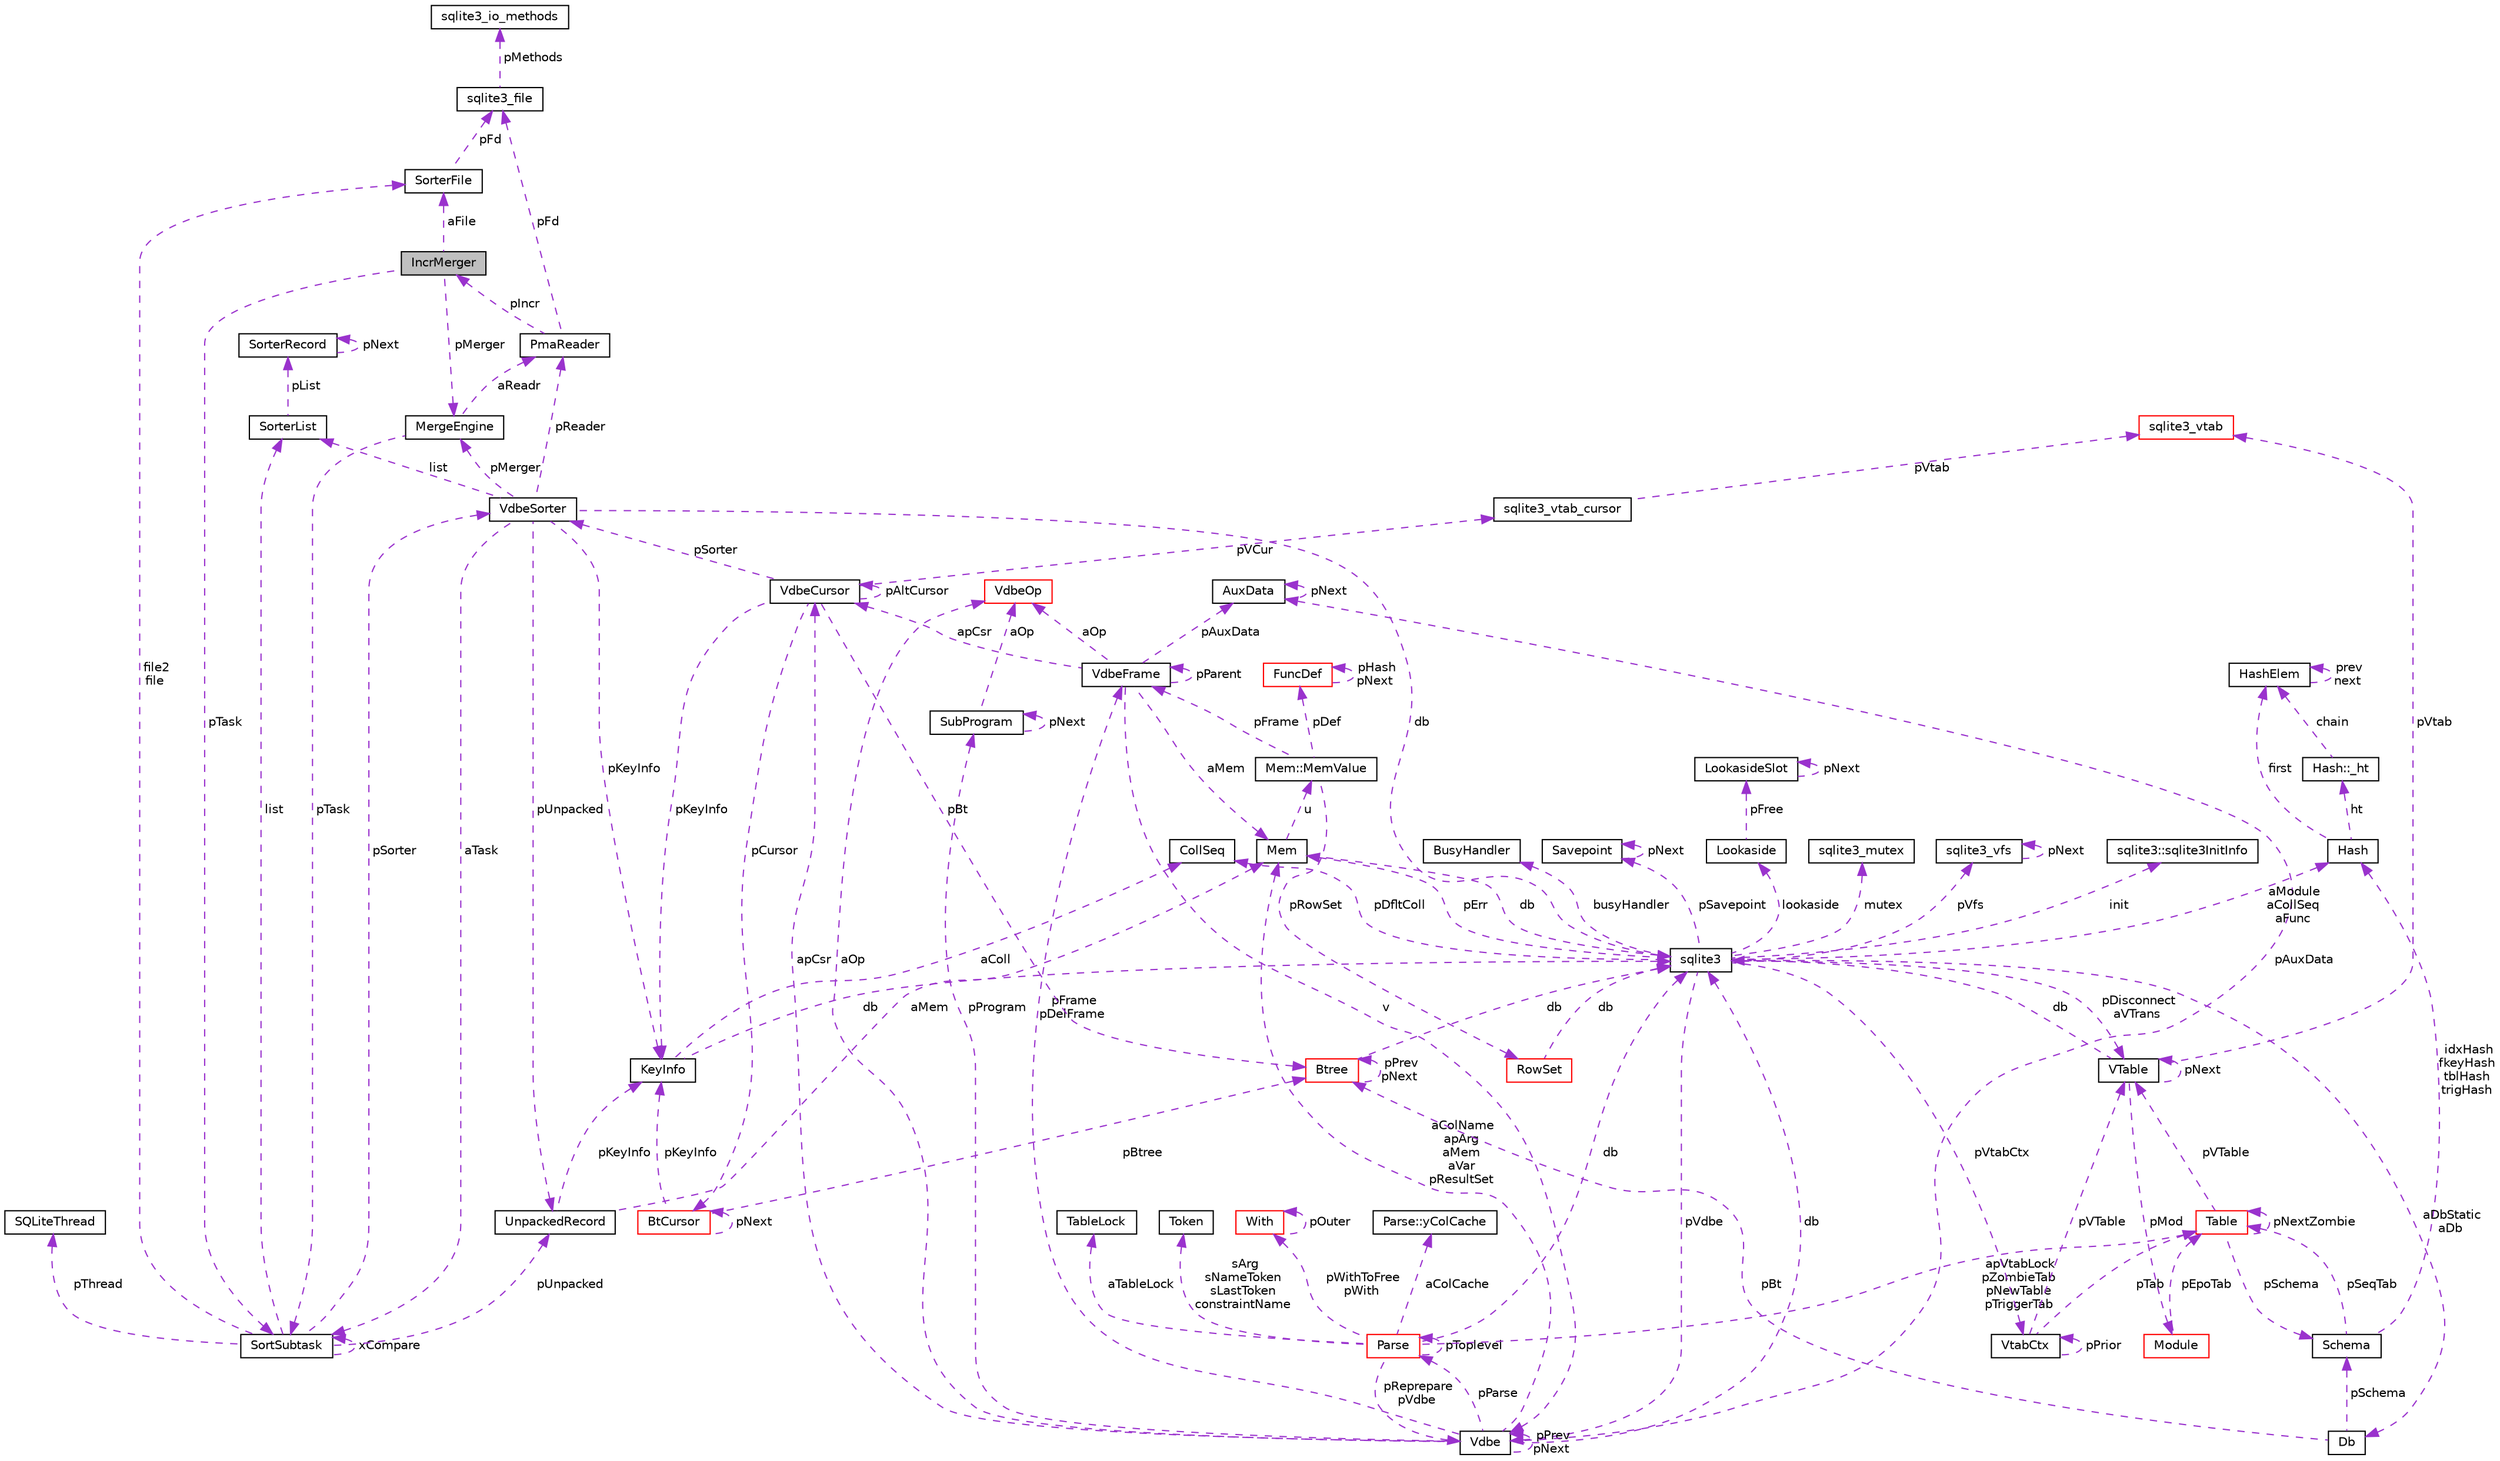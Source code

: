 digraph "IncrMerger"
{
  edge [fontname="Helvetica",fontsize="10",labelfontname="Helvetica",labelfontsize="10"];
  node [fontname="Helvetica",fontsize="10",shape=record];
  Node1 [label="IncrMerger",height=0.2,width=0.4,color="black", fillcolor="grey75", style="filled", fontcolor="black"];
  Node2 -> Node1 [dir="back",color="darkorchid3",fontsize="10",style="dashed",label=" pMerger" ,fontname="Helvetica"];
  Node2 [label="MergeEngine",height=0.2,width=0.4,color="black", fillcolor="white", style="filled",URL="$structMergeEngine.html"];
  Node3 -> Node2 [dir="back",color="darkorchid3",fontsize="10",style="dashed",label=" aReadr" ,fontname="Helvetica"];
  Node3 [label="PmaReader",height=0.2,width=0.4,color="black", fillcolor="white", style="filled",URL="$structPmaReader.html"];
  Node4 -> Node3 [dir="back",color="darkorchid3",fontsize="10",style="dashed",label=" pFd" ,fontname="Helvetica"];
  Node4 [label="sqlite3_file",height=0.2,width=0.4,color="black", fillcolor="white", style="filled",URL="$structsqlite3__file.html"];
  Node5 -> Node4 [dir="back",color="darkorchid3",fontsize="10",style="dashed",label=" pMethods" ,fontname="Helvetica"];
  Node5 [label="sqlite3_io_methods",height=0.2,width=0.4,color="black", fillcolor="white", style="filled",URL="$structsqlite3__io__methods.html"];
  Node1 -> Node3 [dir="back",color="darkorchid3",fontsize="10",style="dashed",label=" pIncr" ,fontname="Helvetica"];
  Node6 -> Node2 [dir="back",color="darkorchid3",fontsize="10",style="dashed",label=" pTask" ,fontname="Helvetica"];
  Node6 [label="SortSubtask",height=0.2,width=0.4,color="black", fillcolor="white", style="filled",URL="$structSortSubtask.html"];
  Node7 -> Node6 [dir="back",color="darkorchid3",fontsize="10",style="dashed",label=" list" ,fontname="Helvetica"];
  Node7 [label="SorterList",height=0.2,width=0.4,color="black", fillcolor="white", style="filled",URL="$structSorterList.html"];
  Node8 -> Node7 [dir="back",color="darkorchid3",fontsize="10",style="dashed",label=" pList" ,fontname="Helvetica"];
  Node8 [label="SorterRecord",height=0.2,width=0.4,color="black", fillcolor="white", style="filled",URL="$structSorterRecord.html"];
  Node8 -> Node8 [dir="back",color="darkorchid3",fontsize="10",style="dashed",label=" pNext" ,fontname="Helvetica"];
  Node9 -> Node6 [dir="back",color="darkorchid3",fontsize="10",style="dashed",label=" pSorter" ,fontname="Helvetica"];
  Node9 [label="VdbeSorter",height=0.2,width=0.4,color="black", fillcolor="white", style="filled",URL="$structVdbeSorter.html"];
  Node7 -> Node9 [dir="back",color="darkorchid3",fontsize="10",style="dashed",label=" list" ,fontname="Helvetica"];
  Node10 -> Node9 [dir="back",color="darkorchid3",fontsize="10",style="dashed",label=" db" ,fontname="Helvetica"];
  Node10 [label="sqlite3",height=0.2,width=0.4,color="black", fillcolor="white", style="filled",URL="$structsqlite3.html"];
  Node11 -> Node10 [dir="back",color="darkorchid3",fontsize="10",style="dashed",label=" pErr" ,fontname="Helvetica"];
  Node11 [label="Mem",height=0.2,width=0.4,color="black", fillcolor="white", style="filled",URL="$structMem.html"];
  Node12 -> Node11 [dir="back",color="darkorchid3",fontsize="10",style="dashed",label=" u" ,fontname="Helvetica"];
  Node12 [label="Mem::MemValue",height=0.2,width=0.4,color="black", fillcolor="white", style="filled",URL="$unionMem_1_1MemValue.html"];
  Node13 -> Node12 [dir="back",color="darkorchid3",fontsize="10",style="dashed",label=" pFrame" ,fontname="Helvetica"];
  Node13 [label="VdbeFrame",height=0.2,width=0.4,color="black", fillcolor="white", style="filled",URL="$structVdbeFrame.html"];
  Node11 -> Node13 [dir="back",color="darkorchid3",fontsize="10",style="dashed",label=" aMem" ,fontname="Helvetica"];
  Node14 -> Node13 [dir="back",color="darkorchid3",fontsize="10",style="dashed",label=" v" ,fontname="Helvetica"];
  Node14 [label="Vdbe",height=0.2,width=0.4,color="black", fillcolor="white", style="filled",URL="$structVdbe.html"];
  Node11 -> Node14 [dir="back",color="darkorchid3",fontsize="10",style="dashed",label=" aColName\napArg\naMem\naVar\npResultSet" ,fontname="Helvetica"];
  Node14 -> Node14 [dir="back",color="darkorchid3",fontsize="10",style="dashed",label=" pPrev\npNext" ,fontname="Helvetica"];
  Node10 -> Node14 [dir="back",color="darkorchid3",fontsize="10",style="dashed",label=" db" ,fontname="Helvetica"];
  Node13 -> Node14 [dir="back",color="darkorchid3",fontsize="10",style="dashed",label=" pFrame\npDelFrame" ,fontname="Helvetica"];
  Node15 -> Node14 [dir="back",color="darkorchid3",fontsize="10",style="dashed",label=" pAuxData" ,fontname="Helvetica"];
  Node15 [label="AuxData",height=0.2,width=0.4,color="black", fillcolor="white", style="filled",URL="$structAuxData.html"];
  Node15 -> Node15 [dir="back",color="darkorchid3",fontsize="10",style="dashed",label=" pNext" ,fontname="Helvetica"];
  Node16 -> Node14 [dir="back",color="darkorchid3",fontsize="10",style="dashed",label=" pProgram" ,fontname="Helvetica"];
  Node16 [label="SubProgram",height=0.2,width=0.4,color="black", fillcolor="white", style="filled",URL="$structSubProgram.html"];
  Node16 -> Node16 [dir="back",color="darkorchid3",fontsize="10",style="dashed",label=" pNext" ,fontname="Helvetica"];
  Node17 -> Node16 [dir="back",color="darkorchid3",fontsize="10",style="dashed",label=" aOp" ,fontname="Helvetica"];
  Node17 [label="VdbeOp",height=0.2,width=0.4,color="red", fillcolor="white", style="filled",URL="$structVdbeOp.html"];
  Node18 -> Node14 [dir="back",color="darkorchid3",fontsize="10",style="dashed",label=" apCsr" ,fontname="Helvetica"];
  Node18 [label="VdbeCursor",height=0.2,width=0.4,color="black", fillcolor="white", style="filled",URL="$structVdbeCursor.html"];
  Node19 -> Node18 [dir="back",color="darkorchid3",fontsize="10",style="dashed",label=" pCursor" ,fontname="Helvetica"];
  Node19 [label="BtCursor",height=0.2,width=0.4,color="red", fillcolor="white", style="filled",URL="$structBtCursor.html"];
  Node19 -> Node19 [dir="back",color="darkorchid3",fontsize="10",style="dashed",label=" pNext" ,fontname="Helvetica"];
  Node20 -> Node19 [dir="back",color="darkorchid3",fontsize="10",style="dashed",label=" pKeyInfo" ,fontname="Helvetica"];
  Node20 [label="KeyInfo",height=0.2,width=0.4,color="black", fillcolor="white", style="filled",URL="$structKeyInfo.html"];
  Node10 -> Node20 [dir="back",color="darkorchid3",fontsize="10",style="dashed",label=" db" ,fontname="Helvetica"];
  Node21 -> Node20 [dir="back",color="darkorchid3",fontsize="10",style="dashed",label=" aColl" ,fontname="Helvetica"];
  Node21 [label="CollSeq",height=0.2,width=0.4,color="black", fillcolor="white", style="filled",URL="$structCollSeq.html"];
  Node22 -> Node19 [dir="back",color="darkorchid3",fontsize="10",style="dashed",label=" pBtree" ,fontname="Helvetica"];
  Node22 [label="Btree",height=0.2,width=0.4,color="red", fillcolor="white", style="filled",URL="$structBtree.html"];
  Node10 -> Node22 [dir="back",color="darkorchid3",fontsize="10",style="dashed",label=" db" ,fontname="Helvetica"];
  Node22 -> Node22 [dir="back",color="darkorchid3",fontsize="10",style="dashed",label=" pPrev\npNext" ,fontname="Helvetica"];
  Node23 -> Node18 [dir="back",color="darkorchid3",fontsize="10",style="dashed",label=" pVCur" ,fontname="Helvetica"];
  Node23 [label="sqlite3_vtab_cursor",height=0.2,width=0.4,color="black", fillcolor="white", style="filled",URL="$structsqlite3__vtab__cursor.html"];
  Node24 -> Node23 [dir="back",color="darkorchid3",fontsize="10",style="dashed",label=" pVtab" ,fontname="Helvetica"];
  Node24 [label="sqlite3_vtab",height=0.2,width=0.4,color="red", fillcolor="white", style="filled",URL="$structsqlite3__vtab.html"];
  Node18 -> Node18 [dir="back",color="darkorchid3",fontsize="10",style="dashed",label=" pAltCursor" ,fontname="Helvetica"];
  Node20 -> Node18 [dir="back",color="darkorchid3",fontsize="10",style="dashed",label=" pKeyInfo" ,fontname="Helvetica"];
  Node22 -> Node18 [dir="back",color="darkorchid3",fontsize="10",style="dashed",label=" pBt" ,fontname="Helvetica"];
  Node9 -> Node18 [dir="back",color="darkorchid3",fontsize="10",style="dashed",label=" pSorter" ,fontname="Helvetica"];
  Node25 -> Node14 [dir="back",color="darkorchid3",fontsize="10",style="dashed",label=" pParse" ,fontname="Helvetica"];
  Node25 [label="Parse",height=0.2,width=0.4,color="red", fillcolor="white", style="filled",URL="$structParse.html"];
  Node14 -> Node25 [dir="back",color="darkorchid3",fontsize="10",style="dashed",label=" pReprepare\npVdbe" ,fontname="Helvetica"];
  Node10 -> Node25 [dir="back",color="darkorchid3",fontsize="10",style="dashed",label=" db" ,fontname="Helvetica"];
  Node26 -> Node25 [dir="back",color="darkorchid3",fontsize="10",style="dashed",label=" aTableLock" ,fontname="Helvetica"];
  Node26 [label="TableLock",height=0.2,width=0.4,color="black", fillcolor="white", style="filled",URL="$structTableLock.html"];
  Node27 -> Node25 [dir="back",color="darkorchid3",fontsize="10",style="dashed",label=" sArg\nsNameToken\nsLastToken\nconstraintName" ,fontname="Helvetica"];
  Node27 [label="Token",height=0.2,width=0.4,color="black", fillcolor="white", style="filled",URL="$structToken.html"];
  Node28 -> Node25 [dir="back",color="darkorchid3",fontsize="10",style="dashed",label=" pWithToFree\npWith" ,fontname="Helvetica"];
  Node28 [label="With",height=0.2,width=0.4,color="red", fillcolor="white", style="filled",URL="$structWith.html"];
  Node28 -> Node28 [dir="back",color="darkorchid3",fontsize="10",style="dashed",label=" pOuter" ,fontname="Helvetica"];
  Node29 -> Node25 [dir="back",color="darkorchid3",fontsize="10",style="dashed",label=" aColCache" ,fontname="Helvetica"];
  Node29 [label="Parse::yColCache",height=0.2,width=0.4,color="black", fillcolor="white", style="filled",URL="$structParse_1_1yColCache.html"];
  Node30 -> Node25 [dir="back",color="darkorchid3",fontsize="10",style="dashed",label=" apVtabLock\npZombieTab\npNewTable\npTriggerTab" ,fontname="Helvetica"];
  Node30 [label="Table",height=0.2,width=0.4,color="red", fillcolor="white", style="filled",URL="$structTable.html"];
  Node31 -> Node30 [dir="back",color="darkorchid3",fontsize="10",style="dashed",label=" pSchema" ,fontname="Helvetica"];
  Node31 [label="Schema",height=0.2,width=0.4,color="black", fillcolor="white", style="filled",URL="$structSchema.html"];
  Node30 -> Node31 [dir="back",color="darkorchid3",fontsize="10",style="dashed",label=" pSeqTab" ,fontname="Helvetica"];
  Node32 -> Node31 [dir="back",color="darkorchid3",fontsize="10",style="dashed",label=" idxHash\nfkeyHash\ntblHash\ntrigHash" ,fontname="Helvetica"];
  Node32 [label="Hash",height=0.2,width=0.4,color="black", fillcolor="white", style="filled",URL="$structHash.html"];
  Node33 -> Node32 [dir="back",color="darkorchid3",fontsize="10",style="dashed",label=" ht" ,fontname="Helvetica"];
  Node33 [label="Hash::_ht",height=0.2,width=0.4,color="black", fillcolor="white", style="filled",URL="$structHash_1_1__ht.html"];
  Node34 -> Node33 [dir="back",color="darkorchid3",fontsize="10",style="dashed",label=" chain" ,fontname="Helvetica"];
  Node34 [label="HashElem",height=0.2,width=0.4,color="black", fillcolor="white", style="filled",URL="$structHashElem.html"];
  Node34 -> Node34 [dir="back",color="darkorchid3",fontsize="10",style="dashed",label=" prev\nnext" ,fontname="Helvetica"];
  Node34 -> Node32 [dir="back",color="darkorchid3",fontsize="10",style="dashed",label=" first" ,fontname="Helvetica"];
  Node35 -> Node30 [dir="back",color="darkorchid3",fontsize="10",style="dashed",label=" pVTable" ,fontname="Helvetica"];
  Node35 [label="VTable",height=0.2,width=0.4,color="black", fillcolor="white", style="filled",URL="$structVTable.html"];
  Node10 -> Node35 [dir="back",color="darkorchid3",fontsize="10",style="dashed",label=" db" ,fontname="Helvetica"];
  Node35 -> Node35 [dir="back",color="darkorchid3",fontsize="10",style="dashed",label=" pNext" ,fontname="Helvetica"];
  Node36 -> Node35 [dir="back",color="darkorchid3",fontsize="10",style="dashed",label=" pMod" ,fontname="Helvetica"];
  Node36 [label="Module",height=0.2,width=0.4,color="red", fillcolor="white", style="filled",URL="$structModule.html"];
  Node30 -> Node36 [dir="back",color="darkorchid3",fontsize="10",style="dashed",label=" pEpoTab" ,fontname="Helvetica"];
  Node24 -> Node35 [dir="back",color="darkorchid3",fontsize="10",style="dashed",label=" pVtab" ,fontname="Helvetica"];
  Node30 -> Node30 [dir="back",color="darkorchid3",fontsize="10",style="dashed",label=" pNextZombie" ,fontname="Helvetica"];
  Node25 -> Node25 [dir="back",color="darkorchid3",fontsize="10",style="dashed",label=" pToplevel" ,fontname="Helvetica"];
  Node17 -> Node14 [dir="back",color="darkorchid3",fontsize="10",style="dashed",label=" aOp" ,fontname="Helvetica"];
  Node13 -> Node13 [dir="back",color="darkorchid3",fontsize="10",style="dashed",label=" pParent" ,fontname="Helvetica"];
  Node15 -> Node13 [dir="back",color="darkorchid3",fontsize="10",style="dashed",label=" pAuxData" ,fontname="Helvetica"];
  Node18 -> Node13 [dir="back",color="darkorchid3",fontsize="10",style="dashed",label=" apCsr" ,fontname="Helvetica"];
  Node17 -> Node13 [dir="back",color="darkorchid3",fontsize="10",style="dashed",label=" aOp" ,fontname="Helvetica"];
  Node37 -> Node12 [dir="back",color="darkorchid3",fontsize="10",style="dashed",label=" pRowSet" ,fontname="Helvetica"];
  Node37 [label="RowSet",height=0.2,width=0.4,color="red", fillcolor="white", style="filled",URL="$structRowSet.html"];
  Node10 -> Node37 [dir="back",color="darkorchid3",fontsize="10",style="dashed",label=" db" ,fontname="Helvetica"];
  Node38 -> Node12 [dir="back",color="darkorchid3",fontsize="10",style="dashed",label=" pDef" ,fontname="Helvetica"];
  Node38 [label="FuncDef",height=0.2,width=0.4,color="red", fillcolor="white", style="filled",URL="$structFuncDef.html"];
  Node38 -> Node38 [dir="back",color="darkorchid3",fontsize="10",style="dashed",label=" pHash\npNext" ,fontname="Helvetica"];
  Node10 -> Node11 [dir="back",color="darkorchid3",fontsize="10",style="dashed",label=" db" ,fontname="Helvetica"];
  Node14 -> Node10 [dir="back",color="darkorchid3",fontsize="10",style="dashed",label=" pVdbe" ,fontname="Helvetica"];
  Node39 -> Node10 [dir="back",color="darkorchid3",fontsize="10",style="dashed",label=" pSavepoint" ,fontname="Helvetica"];
  Node39 [label="Savepoint",height=0.2,width=0.4,color="black", fillcolor="white", style="filled",URL="$structSavepoint.html"];
  Node39 -> Node39 [dir="back",color="darkorchid3",fontsize="10",style="dashed",label=" pNext" ,fontname="Helvetica"];
  Node40 -> Node10 [dir="back",color="darkorchid3",fontsize="10",style="dashed",label=" lookaside" ,fontname="Helvetica"];
  Node40 [label="Lookaside",height=0.2,width=0.4,color="black", fillcolor="white", style="filled",URL="$structLookaside.html"];
  Node41 -> Node40 [dir="back",color="darkorchid3",fontsize="10",style="dashed",label=" pFree" ,fontname="Helvetica"];
  Node41 [label="LookasideSlot",height=0.2,width=0.4,color="black", fillcolor="white", style="filled",URL="$structLookasideSlot.html"];
  Node41 -> Node41 [dir="back",color="darkorchid3",fontsize="10",style="dashed",label=" pNext" ,fontname="Helvetica"];
  Node42 -> Node10 [dir="back",color="darkorchid3",fontsize="10",style="dashed",label=" mutex" ,fontname="Helvetica"];
  Node42 [label="sqlite3_mutex",height=0.2,width=0.4,color="black", fillcolor="white", style="filled",URL="$structsqlite3__mutex.html"];
  Node43 -> Node10 [dir="back",color="darkorchid3",fontsize="10",style="dashed",label=" pVfs" ,fontname="Helvetica"];
  Node43 [label="sqlite3_vfs",height=0.2,width=0.4,color="black", fillcolor="white", style="filled",URL="$structsqlite3__vfs.html"];
  Node43 -> Node43 [dir="back",color="darkorchid3",fontsize="10",style="dashed",label=" pNext" ,fontname="Helvetica"];
  Node44 -> Node10 [dir="back",color="darkorchid3",fontsize="10",style="dashed",label=" init" ,fontname="Helvetica"];
  Node44 [label="sqlite3::sqlite3InitInfo",height=0.2,width=0.4,color="black", fillcolor="white", style="filled",URL="$structsqlite3_1_1sqlite3InitInfo.html"];
  Node45 -> Node10 [dir="back",color="darkorchid3",fontsize="10",style="dashed",label=" busyHandler" ,fontname="Helvetica"];
  Node45 [label="BusyHandler",height=0.2,width=0.4,color="black", fillcolor="white", style="filled",URL="$structBusyHandler.html"];
  Node46 -> Node10 [dir="back",color="darkorchid3",fontsize="10",style="dashed",label=" pVtabCtx" ,fontname="Helvetica"];
  Node46 [label="VtabCtx",height=0.2,width=0.4,color="black", fillcolor="white", style="filled",URL="$structVtabCtx.html"];
  Node46 -> Node46 [dir="back",color="darkorchid3",fontsize="10",style="dashed",label=" pPrior" ,fontname="Helvetica"];
  Node35 -> Node46 [dir="back",color="darkorchid3",fontsize="10",style="dashed",label=" pVTable" ,fontname="Helvetica"];
  Node30 -> Node46 [dir="back",color="darkorchid3",fontsize="10",style="dashed",label=" pTab" ,fontname="Helvetica"];
  Node21 -> Node10 [dir="back",color="darkorchid3",fontsize="10",style="dashed",label=" pDfltColl" ,fontname="Helvetica"];
  Node35 -> Node10 [dir="back",color="darkorchid3",fontsize="10",style="dashed",label=" pDisconnect\naVTrans" ,fontname="Helvetica"];
  Node47 -> Node10 [dir="back",color="darkorchid3",fontsize="10",style="dashed",label=" aDbStatic\naDb" ,fontname="Helvetica"];
  Node47 [label="Db",height=0.2,width=0.4,color="black", fillcolor="white", style="filled",URL="$structDb.html"];
  Node31 -> Node47 [dir="back",color="darkorchid3",fontsize="10",style="dashed",label=" pSchema" ,fontname="Helvetica"];
  Node22 -> Node47 [dir="back",color="darkorchid3",fontsize="10",style="dashed",label=" pBt" ,fontname="Helvetica"];
  Node32 -> Node10 [dir="back",color="darkorchid3",fontsize="10",style="dashed",label=" aModule\naCollSeq\naFunc" ,fontname="Helvetica"];
  Node2 -> Node9 [dir="back",color="darkorchid3",fontsize="10",style="dashed",label=" pMerger" ,fontname="Helvetica"];
  Node3 -> Node9 [dir="back",color="darkorchid3",fontsize="10",style="dashed",label=" pReader" ,fontname="Helvetica"];
  Node20 -> Node9 [dir="back",color="darkorchid3",fontsize="10",style="dashed",label=" pKeyInfo" ,fontname="Helvetica"];
  Node48 -> Node9 [dir="back",color="darkorchid3",fontsize="10",style="dashed",label=" pUnpacked" ,fontname="Helvetica"];
  Node48 [label="UnpackedRecord",height=0.2,width=0.4,color="black", fillcolor="white", style="filled",URL="$structUnpackedRecord.html"];
  Node11 -> Node48 [dir="back",color="darkorchid3",fontsize="10",style="dashed",label=" aMem" ,fontname="Helvetica"];
  Node20 -> Node48 [dir="back",color="darkorchid3",fontsize="10",style="dashed",label=" pKeyInfo" ,fontname="Helvetica"];
  Node6 -> Node9 [dir="back",color="darkorchid3",fontsize="10",style="dashed",label=" aTask" ,fontname="Helvetica"];
  Node49 -> Node6 [dir="back",color="darkorchid3",fontsize="10",style="dashed",label=" pThread" ,fontname="Helvetica"];
  Node49 [label="SQLiteThread",height=0.2,width=0.4,color="black", fillcolor="white", style="filled",URL="$structSQLiteThread.html"];
  Node48 -> Node6 [dir="back",color="darkorchid3",fontsize="10",style="dashed",label=" pUnpacked" ,fontname="Helvetica"];
  Node50 -> Node6 [dir="back",color="darkorchid3",fontsize="10",style="dashed",label=" file2\nfile" ,fontname="Helvetica"];
  Node50 [label="SorterFile",height=0.2,width=0.4,color="black", fillcolor="white", style="filled",URL="$structSorterFile.html"];
  Node4 -> Node50 [dir="back",color="darkorchid3",fontsize="10",style="dashed",label=" pFd" ,fontname="Helvetica"];
  Node6 -> Node6 [dir="back",color="darkorchid3",fontsize="10",style="dashed",label=" xCompare" ,fontname="Helvetica"];
  Node50 -> Node1 [dir="back",color="darkorchid3",fontsize="10",style="dashed",label=" aFile" ,fontname="Helvetica"];
  Node6 -> Node1 [dir="back",color="darkorchid3",fontsize="10",style="dashed",label=" pTask" ,fontname="Helvetica"];
}

